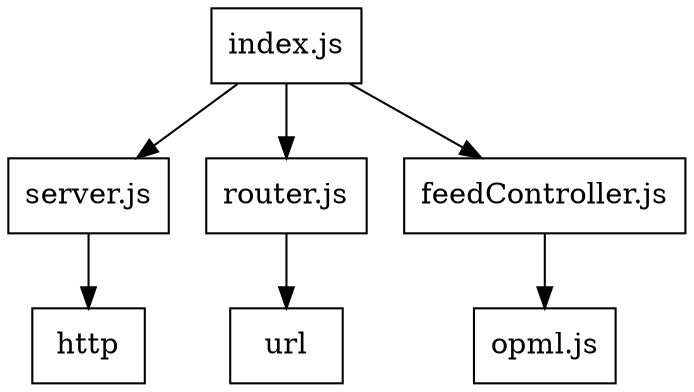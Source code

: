 digraph G {
	node [shape=box];	
	"index.js" -> "server.js";
	"index.js" -> "router.js";
	"index.js" -> "feedController.js";
	
	"feedController.js" -> "opml.js";
	
	"router.js" -> "url";
	"server.js" -> "http";
}
